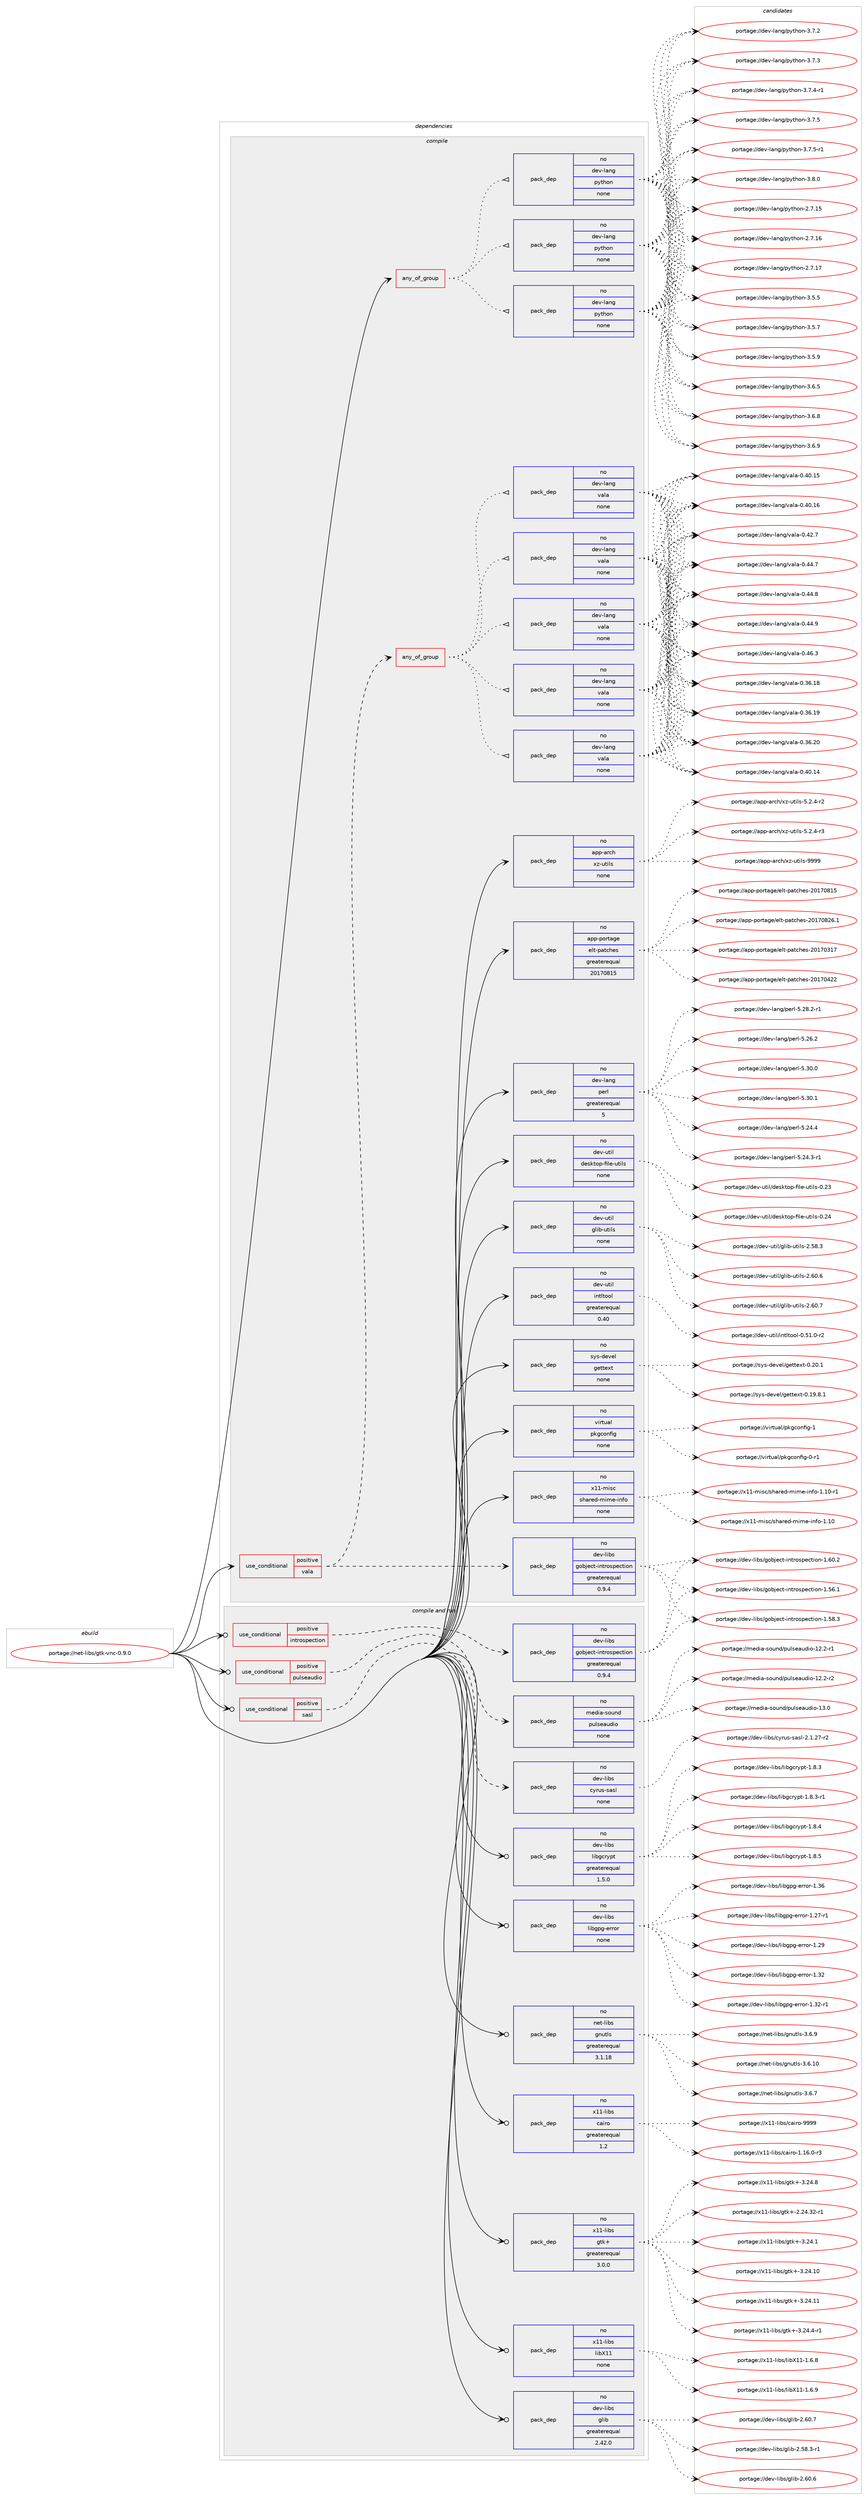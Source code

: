 digraph prolog {

# *************
# Graph options
# *************

newrank=true;
concentrate=true;
compound=true;
graph [rankdir=LR,fontname=Helvetica,fontsize=10,ranksep=1.5];#, ranksep=2.5, nodesep=0.2];
edge  [arrowhead=vee];
node  [fontname=Helvetica,fontsize=10];

# **********
# The ebuild
# **********

subgraph cluster_leftcol {
color=gray;
rank=same;
label=<<i>ebuild</i>>;
id [label="portage://net-libs/gtk-vnc-0.9.0", color=red, width=4, href="../net-libs/gtk-vnc-0.9.0.svg"];
}

# ****************
# The dependencies
# ****************

subgraph cluster_midcol {
color=gray;
label=<<i>dependencies</i>>;
subgraph cluster_compile {
fillcolor="#eeeeee";
style=filled;
label=<<i>compile</i>>;
subgraph any5774 {
dependency358740 [label=<<TABLE BORDER="0" CELLBORDER="1" CELLSPACING="0" CELLPADDING="4"><TR><TD CELLPADDING="10">any_of_group</TD></TR></TABLE>>, shape=none, color=red];subgraph pack263054 {
dependency358741 [label=<<TABLE BORDER="0" CELLBORDER="1" CELLSPACING="0" CELLPADDING="4" WIDTH="220"><TR><TD ROWSPAN="6" CELLPADDING="30">pack_dep</TD></TR><TR><TD WIDTH="110">no</TD></TR><TR><TD>dev-lang</TD></TR><TR><TD>python</TD></TR><TR><TD>none</TD></TR><TR><TD></TD></TR></TABLE>>, shape=none, color=blue];
}
dependency358740:e -> dependency358741:w [weight=20,style="dotted",arrowhead="oinv"];
subgraph pack263055 {
dependency358742 [label=<<TABLE BORDER="0" CELLBORDER="1" CELLSPACING="0" CELLPADDING="4" WIDTH="220"><TR><TD ROWSPAN="6" CELLPADDING="30">pack_dep</TD></TR><TR><TD WIDTH="110">no</TD></TR><TR><TD>dev-lang</TD></TR><TR><TD>python</TD></TR><TR><TD>none</TD></TR><TR><TD></TD></TR></TABLE>>, shape=none, color=blue];
}
dependency358740:e -> dependency358742:w [weight=20,style="dotted",arrowhead="oinv"];
subgraph pack263056 {
dependency358743 [label=<<TABLE BORDER="0" CELLBORDER="1" CELLSPACING="0" CELLPADDING="4" WIDTH="220"><TR><TD ROWSPAN="6" CELLPADDING="30">pack_dep</TD></TR><TR><TD WIDTH="110">no</TD></TR><TR><TD>dev-lang</TD></TR><TR><TD>python</TD></TR><TR><TD>none</TD></TR><TR><TD></TD></TR></TABLE>>, shape=none, color=blue];
}
dependency358740:e -> dependency358743:w [weight=20,style="dotted",arrowhead="oinv"];
}
id:e -> dependency358740:w [weight=20,style="solid",arrowhead="vee"];
subgraph cond89758 {
dependency358744 [label=<<TABLE BORDER="0" CELLBORDER="1" CELLSPACING="0" CELLPADDING="4"><TR><TD ROWSPAN="3" CELLPADDING="10">use_conditional</TD></TR><TR><TD>positive</TD></TR><TR><TD>vala</TD></TR></TABLE>>, shape=none, color=red];
subgraph any5775 {
dependency358745 [label=<<TABLE BORDER="0" CELLBORDER="1" CELLSPACING="0" CELLPADDING="4"><TR><TD CELLPADDING="10">any_of_group</TD></TR></TABLE>>, shape=none, color=red];subgraph pack263057 {
dependency358746 [label=<<TABLE BORDER="0" CELLBORDER="1" CELLSPACING="0" CELLPADDING="4" WIDTH="220"><TR><TD ROWSPAN="6" CELLPADDING="30">pack_dep</TD></TR><TR><TD WIDTH="110">no</TD></TR><TR><TD>dev-lang</TD></TR><TR><TD>vala</TD></TR><TR><TD>none</TD></TR><TR><TD></TD></TR></TABLE>>, shape=none, color=blue];
}
dependency358745:e -> dependency358746:w [weight=20,style="dotted",arrowhead="oinv"];
subgraph pack263058 {
dependency358747 [label=<<TABLE BORDER="0" CELLBORDER="1" CELLSPACING="0" CELLPADDING="4" WIDTH="220"><TR><TD ROWSPAN="6" CELLPADDING="30">pack_dep</TD></TR><TR><TD WIDTH="110">no</TD></TR><TR><TD>dev-lang</TD></TR><TR><TD>vala</TD></TR><TR><TD>none</TD></TR><TR><TD></TD></TR></TABLE>>, shape=none, color=blue];
}
dependency358745:e -> dependency358747:w [weight=20,style="dotted",arrowhead="oinv"];
subgraph pack263059 {
dependency358748 [label=<<TABLE BORDER="0" CELLBORDER="1" CELLSPACING="0" CELLPADDING="4" WIDTH="220"><TR><TD ROWSPAN="6" CELLPADDING="30">pack_dep</TD></TR><TR><TD WIDTH="110">no</TD></TR><TR><TD>dev-lang</TD></TR><TR><TD>vala</TD></TR><TR><TD>none</TD></TR><TR><TD></TD></TR></TABLE>>, shape=none, color=blue];
}
dependency358745:e -> dependency358748:w [weight=20,style="dotted",arrowhead="oinv"];
subgraph pack263060 {
dependency358749 [label=<<TABLE BORDER="0" CELLBORDER="1" CELLSPACING="0" CELLPADDING="4" WIDTH="220"><TR><TD ROWSPAN="6" CELLPADDING="30">pack_dep</TD></TR><TR><TD WIDTH="110">no</TD></TR><TR><TD>dev-lang</TD></TR><TR><TD>vala</TD></TR><TR><TD>none</TD></TR><TR><TD></TD></TR></TABLE>>, shape=none, color=blue];
}
dependency358745:e -> dependency358749:w [weight=20,style="dotted",arrowhead="oinv"];
subgraph pack263061 {
dependency358750 [label=<<TABLE BORDER="0" CELLBORDER="1" CELLSPACING="0" CELLPADDING="4" WIDTH="220"><TR><TD ROWSPAN="6" CELLPADDING="30">pack_dep</TD></TR><TR><TD WIDTH="110">no</TD></TR><TR><TD>dev-lang</TD></TR><TR><TD>vala</TD></TR><TR><TD>none</TD></TR><TR><TD></TD></TR></TABLE>>, shape=none, color=blue];
}
dependency358745:e -> dependency358750:w [weight=20,style="dotted",arrowhead="oinv"];
}
dependency358744:e -> dependency358745:w [weight=20,style="dashed",arrowhead="vee"];
subgraph pack263062 {
dependency358751 [label=<<TABLE BORDER="0" CELLBORDER="1" CELLSPACING="0" CELLPADDING="4" WIDTH="220"><TR><TD ROWSPAN="6" CELLPADDING="30">pack_dep</TD></TR><TR><TD WIDTH="110">no</TD></TR><TR><TD>dev-libs</TD></TR><TR><TD>gobject-introspection</TD></TR><TR><TD>greaterequal</TD></TR><TR><TD>0.9.4</TD></TR></TABLE>>, shape=none, color=blue];
}
dependency358744:e -> dependency358751:w [weight=20,style="dashed",arrowhead="vee"];
}
id:e -> dependency358744:w [weight=20,style="solid",arrowhead="vee"];
subgraph pack263063 {
dependency358752 [label=<<TABLE BORDER="0" CELLBORDER="1" CELLSPACING="0" CELLPADDING="4" WIDTH="220"><TR><TD ROWSPAN="6" CELLPADDING="30">pack_dep</TD></TR><TR><TD WIDTH="110">no</TD></TR><TR><TD>app-arch</TD></TR><TR><TD>xz-utils</TD></TR><TR><TD>none</TD></TR><TR><TD></TD></TR></TABLE>>, shape=none, color=blue];
}
id:e -> dependency358752:w [weight=20,style="solid",arrowhead="vee"];
subgraph pack263064 {
dependency358753 [label=<<TABLE BORDER="0" CELLBORDER="1" CELLSPACING="0" CELLPADDING="4" WIDTH="220"><TR><TD ROWSPAN="6" CELLPADDING="30">pack_dep</TD></TR><TR><TD WIDTH="110">no</TD></TR><TR><TD>app-portage</TD></TR><TR><TD>elt-patches</TD></TR><TR><TD>greaterequal</TD></TR><TR><TD>20170815</TD></TR></TABLE>>, shape=none, color=blue];
}
id:e -> dependency358753:w [weight=20,style="solid",arrowhead="vee"];
subgraph pack263065 {
dependency358754 [label=<<TABLE BORDER="0" CELLBORDER="1" CELLSPACING="0" CELLPADDING="4" WIDTH="220"><TR><TD ROWSPAN="6" CELLPADDING="30">pack_dep</TD></TR><TR><TD WIDTH="110">no</TD></TR><TR><TD>dev-lang</TD></TR><TR><TD>perl</TD></TR><TR><TD>greaterequal</TD></TR><TR><TD>5</TD></TR></TABLE>>, shape=none, color=blue];
}
id:e -> dependency358754:w [weight=20,style="solid",arrowhead="vee"];
subgraph pack263066 {
dependency358755 [label=<<TABLE BORDER="0" CELLBORDER="1" CELLSPACING="0" CELLPADDING="4" WIDTH="220"><TR><TD ROWSPAN="6" CELLPADDING="30">pack_dep</TD></TR><TR><TD WIDTH="110">no</TD></TR><TR><TD>dev-util</TD></TR><TR><TD>desktop-file-utils</TD></TR><TR><TD>none</TD></TR><TR><TD></TD></TR></TABLE>>, shape=none, color=blue];
}
id:e -> dependency358755:w [weight=20,style="solid",arrowhead="vee"];
subgraph pack263067 {
dependency358756 [label=<<TABLE BORDER="0" CELLBORDER="1" CELLSPACING="0" CELLPADDING="4" WIDTH="220"><TR><TD ROWSPAN="6" CELLPADDING="30">pack_dep</TD></TR><TR><TD WIDTH="110">no</TD></TR><TR><TD>dev-util</TD></TR><TR><TD>glib-utils</TD></TR><TR><TD>none</TD></TR><TR><TD></TD></TR></TABLE>>, shape=none, color=blue];
}
id:e -> dependency358756:w [weight=20,style="solid",arrowhead="vee"];
subgraph pack263068 {
dependency358757 [label=<<TABLE BORDER="0" CELLBORDER="1" CELLSPACING="0" CELLPADDING="4" WIDTH="220"><TR><TD ROWSPAN="6" CELLPADDING="30">pack_dep</TD></TR><TR><TD WIDTH="110">no</TD></TR><TR><TD>dev-util</TD></TR><TR><TD>intltool</TD></TR><TR><TD>greaterequal</TD></TR><TR><TD>0.40</TD></TR></TABLE>>, shape=none, color=blue];
}
id:e -> dependency358757:w [weight=20,style="solid",arrowhead="vee"];
subgraph pack263069 {
dependency358758 [label=<<TABLE BORDER="0" CELLBORDER="1" CELLSPACING="0" CELLPADDING="4" WIDTH="220"><TR><TD ROWSPAN="6" CELLPADDING="30">pack_dep</TD></TR><TR><TD WIDTH="110">no</TD></TR><TR><TD>sys-devel</TD></TR><TR><TD>gettext</TD></TR><TR><TD>none</TD></TR><TR><TD></TD></TR></TABLE>>, shape=none, color=blue];
}
id:e -> dependency358758:w [weight=20,style="solid",arrowhead="vee"];
subgraph pack263070 {
dependency358759 [label=<<TABLE BORDER="0" CELLBORDER="1" CELLSPACING="0" CELLPADDING="4" WIDTH="220"><TR><TD ROWSPAN="6" CELLPADDING="30">pack_dep</TD></TR><TR><TD WIDTH="110">no</TD></TR><TR><TD>virtual</TD></TR><TR><TD>pkgconfig</TD></TR><TR><TD>none</TD></TR><TR><TD></TD></TR></TABLE>>, shape=none, color=blue];
}
id:e -> dependency358759:w [weight=20,style="solid",arrowhead="vee"];
subgraph pack263071 {
dependency358760 [label=<<TABLE BORDER="0" CELLBORDER="1" CELLSPACING="0" CELLPADDING="4" WIDTH="220"><TR><TD ROWSPAN="6" CELLPADDING="30">pack_dep</TD></TR><TR><TD WIDTH="110">no</TD></TR><TR><TD>x11-misc</TD></TR><TR><TD>shared-mime-info</TD></TR><TR><TD>none</TD></TR><TR><TD></TD></TR></TABLE>>, shape=none, color=blue];
}
id:e -> dependency358760:w [weight=20,style="solid",arrowhead="vee"];
}
subgraph cluster_compileandrun {
fillcolor="#eeeeee";
style=filled;
label=<<i>compile and run</i>>;
subgraph cond89759 {
dependency358761 [label=<<TABLE BORDER="0" CELLBORDER="1" CELLSPACING="0" CELLPADDING="4"><TR><TD ROWSPAN="3" CELLPADDING="10">use_conditional</TD></TR><TR><TD>positive</TD></TR><TR><TD>introspection</TD></TR></TABLE>>, shape=none, color=red];
subgraph pack263072 {
dependency358762 [label=<<TABLE BORDER="0" CELLBORDER="1" CELLSPACING="0" CELLPADDING="4" WIDTH="220"><TR><TD ROWSPAN="6" CELLPADDING="30">pack_dep</TD></TR><TR><TD WIDTH="110">no</TD></TR><TR><TD>dev-libs</TD></TR><TR><TD>gobject-introspection</TD></TR><TR><TD>greaterequal</TD></TR><TR><TD>0.9.4</TD></TR></TABLE>>, shape=none, color=blue];
}
dependency358761:e -> dependency358762:w [weight=20,style="dashed",arrowhead="vee"];
}
id:e -> dependency358761:w [weight=20,style="solid",arrowhead="odotvee"];
subgraph cond89760 {
dependency358763 [label=<<TABLE BORDER="0" CELLBORDER="1" CELLSPACING="0" CELLPADDING="4"><TR><TD ROWSPAN="3" CELLPADDING="10">use_conditional</TD></TR><TR><TD>positive</TD></TR><TR><TD>pulseaudio</TD></TR></TABLE>>, shape=none, color=red];
subgraph pack263073 {
dependency358764 [label=<<TABLE BORDER="0" CELLBORDER="1" CELLSPACING="0" CELLPADDING="4" WIDTH="220"><TR><TD ROWSPAN="6" CELLPADDING="30">pack_dep</TD></TR><TR><TD WIDTH="110">no</TD></TR><TR><TD>media-sound</TD></TR><TR><TD>pulseaudio</TD></TR><TR><TD>none</TD></TR><TR><TD></TD></TR></TABLE>>, shape=none, color=blue];
}
dependency358763:e -> dependency358764:w [weight=20,style="dashed",arrowhead="vee"];
}
id:e -> dependency358763:w [weight=20,style="solid",arrowhead="odotvee"];
subgraph cond89761 {
dependency358765 [label=<<TABLE BORDER="0" CELLBORDER="1" CELLSPACING="0" CELLPADDING="4"><TR><TD ROWSPAN="3" CELLPADDING="10">use_conditional</TD></TR><TR><TD>positive</TD></TR><TR><TD>sasl</TD></TR></TABLE>>, shape=none, color=red];
subgraph pack263074 {
dependency358766 [label=<<TABLE BORDER="0" CELLBORDER="1" CELLSPACING="0" CELLPADDING="4" WIDTH="220"><TR><TD ROWSPAN="6" CELLPADDING="30">pack_dep</TD></TR><TR><TD WIDTH="110">no</TD></TR><TR><TD>dev-libs</TD></TR><TR><TD>cyrus-sasl</TD></TR><TR><TD>none</TD></TR><TR><TD></TD></TR></TABLE>>, shape=none, color=blue];
}
dependency358765:e -> dependency358766:w [weight=20,style="dashed",arrowhead="vee"];
}
id:e -> dependency358765:w [weight=20,style="solid",arrowhead="odotvee"];
subgraph pack263075 {
dependency358767 [label=<<TABLE BORDER="0" CELLBORDER="1" CELLSPACING="0" CELLPADDING="4" WIDTH="220"><TR><TD ROWSPAN="6" CELLPADDING="30">pack_dep</TD></TR><TR><TD WIDTH="110">no</TD></TR><TR><TD>dev-libs</TD></TR><TR><TD>glib</TD></TR><TR><TD>greaterequal</TD></TR><TR><TD>2.42.0</TD></TR></TABLE>>, shape=none, color=blue];
}
id:e -> dependency358767:w [weight=20,style="solid",arrowhead="odotvee"];
subgraph pack263076 {
dependency358768 [label=<<TABLE BORDER="0" CELLBORDER="1" CELLSPACING="0" CELLPADDING="4" WIDTH="220"><TR><TD ROWSPAN="6" CELLPADDING="30">pack_dep</TD></TR><TR><TD WIDTH="110">no</TD></TR><TR><TD>dev-libs</TD></TR><TR><TD>libgcrypt</TD></TR><TR><TD>greaterequal</TD></TR><TR><TD>1.5.0</TD></TR></TABLE>>, shape=none, color=blue];
}
id:e -> dependency358768:w [weight=20,style="solid",arrowhead="odotvee"];
subgraph pack263077 {
dependency358769 [label=<<TABLE BORDER="0" CELLBORDER="1" CELLSPACING="0" CELLPADDING="4" WIDTH="220"><TR><TD ROWSPAN="6" CELLPADDING="30">pack_dep</TD></TR><TR><TD WIDTH="110">no</TD></TR><TR><TD>dev-libs</TD></TR><TR><TD>libgpg-error</TD></TR><TR><TD>none</TD></TR><TR><TD></TD></TR></TABLE>>, shape=none, color=blue];
}
id:e -> dependency358769:w [weight=20,style="solid",arrowhead="odotvee"];
subgraph pack263078 {
dependency358770 [label=<<TABLE BORDER="0" CELLBORDER="1" CELLSPACING="0" CELLPADDING="4" WIDTH="220"><TR><TD ROWSPAN="6" CELLPADDING="30">pack_dep</TD></TR><TR><TD WIDTH="110">no</TD></TR><TR><TD>net-libs</TD></TR><TR><TD>gnutls</TD></TR><TR><TD>greaterequal</TD></TR><TR><TD>3.1.18</TD></TR></TABLE>>, shape=none, color=blue];
}
id:e -> dependency358770:w [weight=20,style="solid",arrowhead="odotvee"];
subgraph pack263079 {
dependency358771 [label=<<TABLE BORDER="0" CELLBORDER="1" CELLSPACING="0" CELLPADDING="4" WIDTH="220"><TR><TD ROWSPAN="6" CELLPADDING="30">pack_dep</TD></TR><TR><TD WIDTH="110">no</TD></TR><TR><TD>x11-libs</TD></TR><TR><TD>cairo</TD></TR><TR><TD>greaterequal</TD></TR><TR><TD>1.2</TD></TR></TABLE>>, shape=none, color=blue];
}
id:e -> dependency358771:w [weight=20,style="solid",arrowhead="odotvee"];
subgraph pack263080 {
dependency358772 [label=<<TABLE BORDER="0" CELLBORDER="1" CELLSPACING="0" CELLPADDING="4" WIDTH="220"><TR><TD ROWSPAN="6" CELLPADDING="30">pack_dep</TD></TR><TR><TD WIDTH="110">no</TD></TR><TR><TD>x11-libs</TD></TR><TR><TD>gtk+</TD></TR><TR><TD>greaterequal</TD></TR><TR><TD>3.0.0</TD></TR></TABLE>>, shape=none, color=blue];
}
id:e -> dependency358772:w [weight=20,style="solid",arrowhead="odotvee"];
subgraph pack263081 {
dependency358773 [label=<<TABLE BORDER="0" CELLBORDER="1" CELLSPACING="0" CELLPADDING="4" WIDTH="220"><TR><TD ROWSPAN="6" CELLPADDING="30">pack_dep</TD></TR><TR><TD WIDTH="110">no</TD></TR><TR><TD>x11-libs</TD></TR><TR><TD>libX11</TD></TR><TR><TD>none</TD></TR><TR><TD></TD></TR></TABLE>>, shape=none, color=blue];
}
id:e -> dependency358773:w [weight=20,style="solid",arrowhead="odotvee"];
}
subgraph cluster_run {
fillcolor="#eeeeee";
style=filled;
label=<<i>run</i>>;
}
}

# **************
# The candidates
# **************

subgraph cluster_choices {
rank=same;
color=gray;
label=<<i>candidates</i>>;

subgraph choice263054 {
color=black;
nodesep=1;
choiceportage10010111845108971101034711212111610411111045504655464953 [label="portage://dev-lang/python-2.7.15", color=red, width=4,href="../dev-lang/python-2.7.15.svg"];
choiceportage10010111845108971101034711212111610411111045504655464954 [label="portage://dev-lang/python-2.7.16", color=red, width=4,href="../dev-lang/python-2.7.16.svg"];
choiceportage10010111845108971101034711212111610411111045504655464955 [label="portage://dev-lang/python-2.7.17", color=red, width=4,href="../dev-lang/python-2.7.17.svg"];
choiceportage100101118451089711010347112121116104111110455146534653 [label="portage://dev-lang/python-3.5.5", color=red, width=4,href="../dev-lang/python-3.5.5.svg"];
choiceportage100101118451089711010347112121116104111110455146534655 [label="portage://dev-lang/python-3.5.7", color=red, width=4,href="../dev-lang/python-3.5.7.svg"];
choiceportage100101118451089711010347112121116104111110455146534657 [label="portage://dev-lang/python-3.5.9", color=red, width=4,href="../dev-lang/python-3.5.9.svg"];
choiceportage100101118451089711010347112121116104111110455146544653 [label="portage://dev-lang/python-3.6.5", color=red, width=4,href="../dev-lang/python-3.6.5.svg"];
choiceportage100101118451089711010347112121116104111110455146544656 [label="portage://dev-lang/python-3.6.8", color=red, width=4,href="../dev-lang/python-3.6.8.svg"];
choiceportage100101118451089711010347112121116104111110455146544657 [label="portage://dev-lang/python-3.6.9", color=red, width=4,href="../dev-lang/python-3.6.9.svg"];
choiceportage100101118451089711010347112121116104111110455146554650 [label="portage://dev-lang/python-3.7.2", color=red, width=4,href="../dev-lang/python-3.7.2.svg"];
choiceportage100101118451089711010347112121116104111110455146554651 [label="portage://dev-lang/python-3.7.3", color=red, width=4,href="../dev-lang/python-3.7.3.svg"];
choiceportage1001011184510897110103471121211161041111104551465546524511449 [label="portage://dev-lang/python-3.7.4-r1", color=red, width=4,href="../dev-lang/python-3.7.4-r1.svg"];
choiceportage100101118451089711010347112121116104111110455146554653 [label="portage://dev-lang/python-3.7.5", color=red, width=4,href="../dev-lang/python-3.7.5.svg"];
choiceportage1001011184510897110103471121211161041111104551465546534511449 [label="portage://dev-lang/python-3.7.5-r1", color=red, width=4,href="../dev-lang/python-3.7.5-r1.svg"];
choiceportage100101118451089711010347112121116104111110455146564648 [label="portage://dev-lang/python-3.8.0", color=red, width=4,href="../dev-lang/python-3.8.0.svg"];
dependency358741:e -> choiceportage10010111845108971101034711212111610411111045504655464953:w [style=dotted,weight="100"];
dependency358741:e -> choiceportage10010111845108971101034711212111610411111045504655464954:w [style=dotted,weight="100"];
dependency358741:e -> choiceportage10010111845108971101034711212111610411111045504655464955:w [style=dotted,weight="100"];
dependency358741:e -> choiceportage100101118451089711010347112121116104111110455146534653:w [style=dotted,weight="100"];
dependency358741:e -> choiceportage100101118451089711010347112121116104111110455146534655:w [style=dotted,weight="100"];
dependency358741:e -> choiceportage100101118451089711010347112121116104111110455146534657:w [style=dotted,weight="100"];
dependency358741:e -> choiceportage100101118451089711010347112121116104111110455146544653:w [style=dotted,weight="100"];
dependency358741:e -> choiceportage100101118451089711010347112121116104111110455146544656:w [style=dotted,weight="100"];
dependency358741:e -> choiceportage100101118451089711010347112121116104111110455146544657:w [style=dotted,weight="100"];
dependency358741:e -> choiceportage100101118451089711010347112121116104111110455146554650:w [style=dotted,weight="100"];
dependency358741:e -> choiceportage100101118451089711010347112121116104111110455146554651:w [style=dotted,weight="100"];
dependency358741:e -> choiceportage1001011184510897110103471121211161041111104551465546524511449:w [style=dotted,weight="100"];
dependency358741:e -> choiceportage100101118451089711010347112121116104111110455146554653:w [style=dotted,weight="100"];
dependency358741:e -> choiceportage1001011184510897110103471121211161041111104551465546534511449:w [style=dotted,weight="100"];
dependency358741:e -> choiceportage100101118451089711010347112121116104111110455146564648:w [style=dotted,weight="100"];
}
subgraph choice263055 {
color=black;
nodesep=1;
choiceportage10010111845108971101034711212111610411111045504655464953 [label="portage://dev-lang/python-2.7.15", color=red, width=4,href="../dev-lang/python-2.7.15.svg"];
choiceportage10010111845108971101034711212111610411111045504655464954 [label="portage://dev-lang/python-2.7.16", color=red, width=4,href="../dev-lang/python-2.7.16.svg"];
choiceportage10010111845108971101034711212111610411111045504655464955 [label="portage://dev-lang/python-2.7.17", color=red, width=4,href="../dev-lang/python-2.7.17.svg"];
choiceportage100101118451089711010347112121116104111110455146534653 [label="portage://dev-lang/python-3.5.5", color=red, width=4,href="../dev-lang/python-3.5.5.svg"];
choiceportage100101118451089711010347112121116104111110455146534655 [label="portage://dev-lang/python-3.5.7", color=red, width=4,href="../dev-lang/python-3.5.7.svg"];
choiceportage100101118451089711010347112121116104111110455146534657 [label="portage://dev-lang/python-3.5.9", color=red, width=4,href="../dev-lang/python-3.5.9.svg"];
choiceportage100101118451089711010347112121116104111110455146544653 [label="portage://dev-lang/python-3.6.5", color=red, width=4,href="../dev-lang/python-3.6.5.svg"];
choiceportage100101118451089711010347112121116104111110455146544656 [label="portage://dev-lang/python-3.6.8", color=red, width=4,href="../dev-lang/python-3.6.8.svg"];
choiceportage100101118451089711010347112121116104111110455146544657 [label="portage://dev-lang/python-3.6.9", color=red, width=4,href="../dev-lang/python-3.6.9.svg"];
choiceportage100101118451089711010347112121116104111110455146554650 [label="portage://dev-lang/python-3.7.2", color=red, width=4,href="../dev-lang/python-3.7.2.svg"];
choiceportage100101118451089711010347112121116104111110455146554651 [label="portage://dev-lang/python-3.7.3", color=red, width=4,href="../dev-lang/python-3.7.3.svg"];
choiceportage1001011184510897110103471121211161041111104551465546524511449 [label="portage://dev-lang/python-3.7.4-r1", color=red, width=4,href="../dev-lang/python-3.7.4-r1.svg"];
choiceportage100101118451089711010347112121116104111110455146554653 [label="portage://dev-lang/python-3.7.5", color=red, width=4,href="../dev-lang/python-3.7.5.svg"];
choiceportage1001011184510897110103471121211161041111104551465546534511449 [label="portage://dev-lang/python-3.7.5-r1", color=red, width=4,href="../dev-lang/python-3.7.5-r1.svg"];
choiceportage100101118451089711010347112121116104111110455146564648 [label="portage://dev-lang/python-3.8.0", color=red, width=4,href="../dev-lang/python-3.8.0.svg"];
dependency358742:e -> choiceportage10010111845108971101034711212111610411111045504655464953:w [style=dotted,weight="100"];
dependency358742:e -> choiceportage10010111845108971101034711212111610411111045504655464954:w [style=dotted,weight="100"];
dependency358742:e -> choiceportage10010111845108971101034711212111610411111045504655464955:w [style=dotted,weight="100"];
dependency358742:e -> choiceportage100101118451089711010347112121116104111110455146534653:w [style=dotted,weight="100"];
dependency358742:e -> choiceportage100101118451089711010347112121116104111110455146534655:w [style=dotted,weight="100"];
dependency358742:e -> choiceportage100101118451089711010347112121116104111110455146534657:w [style=dotted,weight="100"];
dependency358742:e -> choiceportage100101118451089711010347112121116104111110455146544653:w [style=dotted,weight="100"];
dependency358742:e -> choiceportage100101118451089711010347112121116104111110455146544656:w [style=dotted,weight="100"];
dependency358742:e -> choiceportage100101118451089711010347112121116104111110455146544657:w [style=dotted,weight="100"];
dependency358742:e -> choiceportage100101118451089711010347112121116104111110455146554650:w [style=dotted,weight="100"];
dependency358742:e -> choiceportage100101118451089711010347112121116104111110455146554651:w [style=dotted,weight="100"];
dependency358742:e -> choiceportage1001011184510897110103471121211161041111104551465546524511449:w [style=dotted,weight="100"];
dependency358742:e -> choiceportage100101118451089711010347112121116104111110455146554653:w [style=dotted,weight="100"];
dependency358742:e -> choiceportage1001011184510897110103471121211161041111104551465546534511449:w [style=dotted,weight="100"];
dependency358742:e -> choiceportage100101118451089711010347112121116104111110455146564648:w [style=dotted,weight="100"];
}
subgraph choice263056 {
color=black;
nodesep=1;
choiceportage10010111845108971101034711212111610411111045504655464953 [label="portage://dev-lang/python-2.7.15", color=red, width=4,href="../dev-lang/python-2.7.15.svg"];
choiceportage10010111845108971101034711212111610411111045504655464954 [label="portage://dev-lang/python-2.7.16", color=red, width=4,href="../dev-lang/python-2.7.16.svg"];
choiceportage10010111845108971101034711212111610411111045504655464955 [label="portage://dev-lang/python-2.7.17", color=red, width=4,href="../dev-lang/python-2.7.17.svg"];
choiceportage100101118451089711010347112121116104111110455146534653 [label="portage://dev-lang/python-3.5.5", color=red, width=4,href="../dev-lang/python-3.5.5.svg"];
choiceportage100101118451089711010347112121116104111110455146534655 [label="portage://dev-lang/python-3.5.7", color=red, width=4,href="../dev-lang/python-3.5.7.svg"];
choiceportage100101118451089711010347112121116104111110455146534657 [label="portage://dev-lang/python-3.5.9", color=red, width=4,href="../dev-lang/python-3.5.9.svg"];
choiceportage100101118451089711010347112121116104111110455146544653 [label="portage://dev-lang/python-3.6.5", color=red, width=4,href="../dev-lang/python-3.6.5.svg"];
choiceportage100101118451089711010347112121116104111110455146544656 [label="portage://dev-lang/python-3.6.8", color=red, width=4,href="../dev-lang/python-3.6.8.svg"];
choiceportage100101118451089711010347112121116104111110455146544657 [label="portage://dev-lang/python-3.6.9", color=red, width=4,href="../dev-lang/python-3.6.9.svg"];
choiceportage100101118451089711010347112121116104111110455146554650 [label="portage://dev-lang/python-3.7.2", color=red, width=4,href="../dev-lang/python-3.7.2.svg"];
choiceportage100101118451089711010347112121116104111110455146554651 [label="portage://dev-lang/python-3.7.3", color=red, width=4,href="../dev-lang/python-3.7.3.svg"];
choiceportage1001011184510897110103471121211161041111104551465546524511449 [label="portage://dev-lang/python-3.7.4-r1", color=red, width=4,href="../dev-lang/python-3.7.4-r1.svg"];
choiceportage100101118451089711010347112121116104111110455146554653 [label="portage://dev-lang/python-3.7.5", color=red, width=4,href="../dev-lang/python-3.7.5.svg"];
choiceportage1001011184510897110103471121211161041111104551465546534511449 [label="portage://dev-lang/python-3.7.5-r1", color=red, width=4,href="../dev-lang/python-3.7.5-r1.svg"];
choiceportage100101118451089711010347112121116104111110455146564648 [label="portage://dev-lang/python-3.8.0", color=red, width=4,href="../dev-lang/python-3.8.0.svg"];
dependency358743:e -> choiceportage10010111845108971101034711212111610411111045504655464953:w [style=dotted,weight="100"];
dependency358743:e -> choiceportage10010111845108971101034711212111610411111045504655464954:w [style=dotted,weight="100"];
dependency358743:e -> choiceportage10010111845108971101034711212111610411111045504655464955:w [style=dotted,weight="100"];
dependency358743:e -> choiceportage100101118451089711010347112121116104111110455146534653:w [style=dotted,weight="100"];
dependency358743:e -> choiceportage100101118451089711010347112121116104111110455146534655:w [style=dotted,weight="100"];
dependency358743:e -> choiceportage100101118451089711010347112121116104111110455146534657:w [style=dotted,weight="100"];
dependency358743:e -> choiceportage100101118451089711010347112121116104111110455146544653:w [style=dotted,weight="100"];
dependency358743:e -> choiceportage100101118451089711010347112121116104111110455146544656:w [style=dotted,weight="100"];
dependency358743:e -> choiceportage100101118451089711010347112121116104111110455146544657:w [style=dotted,weight="100"];
dependency358743:e -> choiceportage100101118451089711010347112121116104111110455146554650:w [style=dotted,weight="100"];
dependency358743:e -> choiceportage100101118451089711010347112121116104111110455146554651:w [style=dotted,weight="100"];
dependency358743:e -> choiceportage1001011184510897110103471121211161041111104551465546524511449:w [style=dotted,weight="100"];
dependency358743:e -> choiceportage100101118451089711010347112121116104111110455146554653:w [style=dotted,weight="100"];
dependency358743:e -> choiceportage1001011184510897110103471121211161041111104551465546534511449:w [style=dotted,weight="100"];
dependency358743:e -> choiceportage100101118451089711010347112121116104111110455146564648:w [style=dotted,weight="100"];
}
subgraph choice263057 {
color=black;
nodesep=1;
choiceportage10010111845108971101034711897108974548465154464956 [label="portage://dev-lang/vala-0.36.18", color=red, width=4,href="../dev-lang/vala-0.36.18.svg"];
choiceportage10010111845108971101034711897108974548465154464957 [label="portage://dev-lang/vala-0.36.19", color=red, width=4,href="../dev-lang/vala-0.36.19.svg"];
choiceportage10010111845108971101034711897108974548465154465048 [label="portage://dev-lang/vala-0.36.20", color=red, width=4,href="../dev-lang/vala-0.36.20.svg"];
choiceportage10010111845108971101034711897108974548465248464952 [label="portage://dev-lang/vala-0.40.14", color=red, width=4,href="../dev-lang/vala-0.40.14.svg"];
choiceportage10010111845108971101034711897108974548465248464953 [label="portage://dev-lang/vala-0.40.15", color=red, width=4,href="../dev-lang/vala-0.40.15.svg"];
choiceportage10010111845108971101034711897108974548465248464954 [label="portage://dev-lang/vala-0.40.16", color=red, width=4,href="../dev-lang/vala-0.40.16.svg"];
choiceportage100101118451089711010347118971089745484652504655 [label="portage://dev-lang/vala-0.42.7", color=red, width=4,href="../dev-lang/vala-0.42.7.svg"];
choiceportage100101118451089711010347118971089745484652524655 [label="portage://dev-lang/vala-0.44.7", color=red, width=4,href="../dev-lang/vala-0.44.7.svg"];
choiceportage100101118451089711010347118971089745484652524656 [label="portage://dev-lang/vala-0.44.8", color=red, width=4,href="../dev-lang/vala-0.44.8.svg"];
choiceportage100101118451089711010347118971089745484652524657 [label="portage://dev-lang/vala-0.44.9", color=red, width=4,href="../dev-lang/vala-0.44.9.svg"];
choiceportage100101118451089711010347118971089745484652544651 [label="portage://dev-lang/vala-0.46.3", color=red, width=4,href="../dev-lang/vala-0.46.3.svg"];
dependency358746:e -> choiceportage10010111845108971101034711897108974548465154464956:w [style=dotted,weight="100"];
dependency358746:e -> choiceportage10010111845108971101034711897108974548465154464957:w [style=dotted,weight="100"];
dependency358746:e -> choiceportage10010111845108971101034711897108974548465154465048:w [style=dotted,weight="100"];
dependency358746:e -> choiceportage10010111845108971101034711897108974548465248464952:w [style=dotted,weight="100"];
dependency358746:e -> choiceportage10010111845108971101034711897108974548465248464953:w [style=dotted,weight="100"];
dependency358746:e -> choiceportage10010111845108971101034711897108974548465248464954:w [style=dotted,weight="100"];
dependency358746:e -> choiceportage100101118451089711010347118971089745484652504655:w [style=dotted,weight="100"];
dependency358746:e -> choiceportage100101118451089711010347118971089745484652524655:w [style=dotted,weight="100"];
dependency358746:e -> choiceportage100101118451089711010347118971089745484652524656:w [style=dotted,weight="100"];
dependency358746:e -> choiceportage100101118451089711010347118971089745484652524657:w [style=dotted,weight="100"];
dependency358746:e -> choiceportage100101118451089711010347118971089745484652544651:w [style=dotted,weight="100"];
}
subgraph choice263058 {
color=black;
nodesep=1;
choiceportage10010111845108971101034711897108974548465154464956 [label="portage://dev-lang/vala-0.36.18", color=red, width=4,href="../dev-lang/vala-0.36.18.svg"];
choiceportage10010111845108971101034711897108974548465154464957 [label="portage://dev-lang/vala-0.36.19", color=red, width=4,href="../dev-lang/vala-0.36.19.svg"];
choiceportage10010111845108971101034711897108974548465154465048 [label="portage://dev-lang/vala-0.36.20", color=red, width=4,href="../dev-lang/vala-0.36.20.svg"];
choiceportage10010111845108971101034711897108974548465248464952 [label="portage://dev-lang/vala-0.40.14", color=red, width=4,href="../dev-lang/vala-0.40.14.svg"];
choiceportage10010111845108971101034711897108974548465248464953 [label="portage://dev-lang/vala-0.40.15", color=red, width=4,href="../dev-lang/vala-0.40.15.svg"];
choiceportage10010111845108971101034711897108974548465248464954 [label="portage://dev-lang/vala-0.40.16", color=red, width=4,href="../dev-lang/vala-0.40.16.svg"];
choiceportage100101118451089711010347118971089745484652504655 [label="portage://dev-lang/vala-0.42.7", color=red, width=4,href="../dev-lang/vala-0.42.7.svg"];
choiceportage100101118451089711010347118971089745484652524655 [label="portage://dev-lang/vala-0.44.7", color=red, width=4,href="../dev-lang/vala-0.44.7.svg"];
choiceportage100101118451089711010347118971089745484652524656 [label="portage://dev-lang/vala-0.44.8", color=red, width=4,href="../dev-lang/vala-0.44.8.svg"];
choiceportage100101118451089711010347118971089745484652524657 [label="portage://dev-lang/vala-0.44.9", color=red, width=4,href="../dev-lang/vala-0.44.9.svg"];
choiceportage100101118451089711010347118971089745484652544651 [label="portage://dev-lang/vala-0.46.3", color=red, width=4,href="../dev-lang/vala-0.46.3.svg"];
dependency358747:e -> choiceportage10010111845108971101034711897108974548465154464956:w [style=dotted,weight="100"];
dependency358747:e -> choiceportage10010111845108971101034711897108974548465154464957:w [style=dotted,weight="100"];
dependency358747:e -> choiceportage10010111845108971101034711897108974548465154465048:w [style=dotted,weight="100"];
dependency358747:e -> choiceportage10010111845108971101034711897108974548465248464952:w [style=dotted,weight="100"];
dependency358747:e -> choiceportage10010111845108971101034711897108974548465248464953:w [style=dotted,weight="100"];
dependency358747:e -> choiceportage10010111845108971101034711897108974548465248464954:w [style=dotted,weight="100"];
dependency358747:e -> choiceportage100101118451089711010347118971089745484652504655:w [style=dotted,weight="100"];
dependency358747:e -> choiceportage100101118451089711010347118971089745484652524655:w [style=dotted,weight="100"];
dependency358747:e -> choiceportage100101118451089711010347118971089745484652524656:w [style=dotted,weight="100"];
dependency358747:e -> choiceportage100101118451089711010347118971089745484652524657:w [style=dotted,weight="100"];
dependency358747:e -> choiceportage100101118451089711010347118971089745484652544651:w [style=dotted,weight="100"];
}
subgraph choice263059 {
color=black;
nodesep=1;
choiceportage10010111845108971101034711897108974548465154464956 [label="portage://dev-lang/vala-0.36.18", color=red, width=4,href="../dev-lang/vala-0.36.18.svg"];
choiceportage10010111845108971101034711897108974548465154464957 [label="portage://dev-lang/vala-0.36.19", color=red, width=4,href="../dev-lang/vala-0.36.19.svg"];
choiceportage10010111845108971101034711897108974548465154465048 [label="portage://dev-lang/vala-0.36.20", color=red, width=4,href="../dev-lang/vala-0.36.20.svg"];
choiceportage10010111845108971101034711897108974548465248464952 [label="portage://dev-lang/vala-0.40.14", color=red, width=4,href="../dev-lang/vala-0.40.14.svg"];
choiceportage10010111845108971101034711897108974548465248464953 [label="portage://dev-lang/vala-0.40.15", color=red, width=4,href="../dev-lang/vala-0.40.15.svg"];
choiceportage10010111845108971101034711897108974548465248464954 [label="portage://dev-lang/vala-0.40.16", color=red, width=4,href="../dev-lang/vala-0.40.16.svg"];
choiceportage100101118451089711010347118971089745484652504655 [label="portage://dev-lang/vala-0.42.7", color=red, width=4,href="../dev-lang/vala-0.42.7.svg"];
choiceportage100101118451089711010347118971089745484652524655 [label="portage://dev-lang/vala-0.44.7", color=red, width=4,href="../dev-lang/vala-0.44.7.svg"];
choiceportage100101118451089711010347118971089745484652524656 [label="portage://dev-lang/vala-0.44.8", color=red, width=4,href="../dev-lang/vala-0.44.8.svg"];
choiceportage100101118451089711010347118971089745484652524657 [label="portage://dev-lang/vala-0.44.9", color=red, width=4,href="../dev-lang/vala-0.44.9.svg"];
choiceportage100101118451089711010347118971089745484652544651 [label="portage://dev-lang/vala-0.46.3", color=red, width=4,href="../dev-lang/vala-0.46.3.svg"];
dependency358748:e -> choiceportage10010111845108971101034711897108974548465154464956:w [style=dotted,weight="100"];
dependency358748:e -> choiceportage10010111845108971101034711897108974548465154464957:w [style=dotted,weight="100"];
dependency358748:e -> choiceportage10010111845108971101034711897108974548465154465048:w [style=dotted,weight="100"];
dependency358748:e -> choiceportage10010111845108971101034711897108974548465248464952:w [style=dotted,weight="100"];
dependency358748:e -> choiceportage10010111845108971101034711897108974548465248464953:w [style=dotted,weight="100"];
dependency358748:e -> choiceportage10010111845108971101034711897108974548465248464954:w [style=dotted,weight="100"];
dependency358748:e -> choiceportage100101118451089711010347118971089745484652504655:w [style=dotted,weight="100"];
dependency358748:e -> choiceportage100101118451089711010347118971089745484652524655:w [style=dotted,weight="100"];
dependency358748:e -> choiceportage100101118451089711010347118971089745484652524656:w [style=dotted,weight="100"];
dependency358748:e -> choiceportage100101118451089711010347118971089745484652524657:w [style=dotted,weight="100"];
dependency358748:e -> choiceportage100101118451089711010347118971089745484652544651:w [style=dotted,weight="100"];
}
subgraph choice263060 {
color=black;
nodesep=1;
choiceportage10010111845108971101034711897108974548465154464956 [label="portage://dev-lang/vala-0.36.18", color=red, width=4,href="../dev-lang/vala-0.36.18.svg"];
choiceportage10010111845108971101034711897108974548465154464957 [label="portage://dev-lang/vala-0.36.19", color=red, width=4,href="../dev-lang/vala-0.36.19.svg"];
choiceportage10010111845108971101034711897108974548465154465048 [label="portage://dev-lang/vala-0.36.20", color=red, width=4,href="../dev-lang/vala-0.36.20.svg"];
choiceportage10010111845108971101034711897108974548465248464952 [label="portage://dev-lang/vala-0.40.14", color=red, width=4,href="../dev-lang/vala-0.40.14.svg"];
choiceportage10010111845108971101034711897108974548465248464953 [label="portage://dev-lang/vala-0.40.15", color=red, width=4,href="../dev-lang/vala-0.40.15.svg"];
choiceportage10010111845108971101034711897108974548465248464954 [label="portage://dev-lang/vala-0.40.16", color=red, width=4,href="../dev-lang/vala-0.40.16.svg"];
choiceportage100101118451089711010347118971089745484652504655 [label="portage://dev-lang/vala-0.42.7", color=red, width=4,href="../dev-lang/vala-0.42.7.svg"];
choiceportage100101118451089711010347118971089745484652524655 [label="portage://dev-lang/vala-0.44.7", color=red, width=4,href="../dev-lang/vala-0.44.7.svg"];
choiceportage100101118451089711010347118971089745484652524656 [label="portage://dev-lang/vala-0.44.8", color=red, width=4,href="../dev-lang/vala-0.44.8.svg"];
choiceportage100101118451089711010347118971089745484652524657 [label="portage://dev-lang/vala-0.44.9", color=red, width=4,href="../dev-lang/vala-0.44.9.svg"];
choiceportage100101118451089711010347118971089745484652544651 [label="portage://dev-lang/vala-0.46.3", color=red, width=4,href="../dev-lang/vala-0.46.3.svg"];
dependency358749:e -> choiceportage10010111845108971101034711897108974548465154464956:w [style=dotted,weight="100"];
dependency358749:e -> choiceportage10010111845108971101034711897108974548465154464957:w [style=dotted,weight="100"];
dependency358749:e -> choiceportage10010111845108971101034711897108974548465154465048:w [style=dotted,weight="100"];
dependency358749:e -> choiceportage10010111845108971101034711897108974548465248464952:w [style=dotted,weight="100"];
dependency358749:e -> choiceportage10010111845108971101034711897108974548465248464953:w [style=dotted,weight="100"];
dependency358749:e -> choiceportage10010111845108971101034711897108974548465248464954:w [style=dotted,weight="100"];
dependency358749:e -> choiceportage100101118451089711010347118971089745484652504655:w [style=dotted,weight="100"];
dependency358749:e -> choiceportage100101118451089711010347118971089745484652524655:w [style=dotted,weight="100"];
dependency358749:e -> choiceportage100101118451089711010347118971089745484652524656:w [style=dotted,weight="100"];
dependency358749:e -> choiceportage100101118451089711010347118971089745484652524657:w [style=dotted,weight="100"];
dependency358749:e -> choiceportage100101118451089711010347118971089745484652544651:w [style=dotted,weight="100"];
}
subgraph choice263061 {
color=black;
nodesep=1;
choiceportage10010111845108971101034711897108974548465154464956 [label="portage://dev-lang/vala-0.36.18", color=red, width=4,href="../dev-lang/vala-0.36.18.svg"];
choiceportage10010111845108971101034711897108974548465154464957 [label="portage://dev-lang/vala-0.36.19", color=red, width=4,href="../dev-lang/vala-0.36.19.svg"];
choiceportage10010111845108971101034711897108974548465154465048 [label="portage://dev-lang/vala-0.36.20", color=red, width=4,href="../dev-lang/vala-0.36.20.svg"];
choiceportage10010111845108971101034711897108974548465248464952 [label="portage://dev-lang/vala-0.40.14", color=red, width=4,href="../dev-lang/vala-0.40.14.svg"];
choiceportage10010111845108971101034711897108974548465248464953 [label="portage://dev-lang/vala-0.40.15", color=red, width=4,href="../dev-lang/vala-0.40.15.svg"];
choiceportage10010111845108971101034711897108974548465248464954 [label="portage://dev-lang/vala-0.40.16", color=red, width=4,href="../dev-lang/vala-0.40.16.svg"];
choiceportage100101118451089711010347118971089745484652504655 [label="portage://dev-lang/vala-0.42.7", color=red, width=4,href="../dev-lang/vala-0.42.7.svg"];
choiceportage100101118451089711010347118971089745484652524655 [label="portage://dev-lang/vala-0.44.7", color=red, width=4,href="../dev-lang/vala-0.44.7.svg"];
choiceportage100101118451089711010347118971089745484652524656 [label="portage://dev-lang/vala-0.44.8", color=red, width=4,href="../dev-lang/vala-0.44.8.svg"];
choiceportage100101118451089711010347118971089745484652524657 [label="portage://dev-lang/vala-0.44.9", color=red, width=4,href="../dev-lang/vala-0.44.9.svg"];
choiceportage100101118451089711010347118971089745484652544651 [label="portage://dev-lang/vala-0.46.3", color=red, width=4,href="../dev-lang/vala-0.46.3.svg"];
dependency358750:e -> choiceportage10010111845108971101034711897108974548465154464956:w [style=dotted,weight="100"];
dependency358750:e -> choiceportage10010111845108971101034711897108974548465154464957:w [style=dotted,weight="100"];
dependency358750:e -> choiceportage10010111845108971101034711897108974548465154465048:w [style=dotted,weight="100"];
dependency358750:e -> choiceportage10010111845108971101034711897108974548465248464952:w [style=dotted,weight="100"];
dependency358750:e -> choiceportage10010111845108971101034711897108974548465248464953:w [style=dotted,weight="100"];
dependency358750:e -> choiceportage10010111845108971101034711897108974548465248464954:w [style=dotted,weight="100"];
dependency358750:e -> choiceportage100101118451089711010347118971089745484652504655:w [style=dotted,weight="100"];
dependency358750:e -> choiceportage100101118451089711010347118971089745484652524655:w [style=dotted,weight="100"];
dependency358750:e -> choiceportage100101118451089711010347118971089745484652524656:w [style=dotted,weight="100"];
dependency358750:e -> choiceportage100101118451089711010347118971089745484652524657:w [style=dotted,weight="100"];
dependency358750:e -> choiceportage100101118451089711010347118971089745484652544651:w [style=dotted,weight="100"];
}
subgraph choice263062 {
color=black;
nodesep=1;
choiceportage1001011184510810598115471031119810610199116451051101161141111151121019911610511111045494653544649 [label="portage://dev-libs/gobject-introspection-1.56.1", color=red, width=4,href="../dev-libs/gobject-introspection-1.56.1.svg"];
choiceportage1001011184510810598115471031119810610199116451051101161141111151121019911610511111045494653564651 [label="portage://dev-libs/gobject-introspection-1.58.3", color=red, width=4,href="../dev-libs/gobject-introspection-1.58.3.svg"];
choiceportage1001011184510810598115471031119810610199116451051101161141111151121019911610511111045494654484650 [label="portage://dev-libs/gobject-introspection-1.60.2", color=red, width=4,href="../dev-libs/gobject-introspection-1.60.2.svg"];
dependency358751:e -> choiceportage1001011184510810598115471031119810610199116451051101161141111151121019911610511111045494653544649:w [style=dotted,weight="100"];
dependency358751:e -> choiceportage1001011184510810598115471031119810610199116451051101161141111151121019911610511111045494653564651:w [style=dotted,weight="100"];
dependency358751:e -> choiceportage1001011184510810598115471031119810610199116451051101161141111151121019911610511111045494654484650:w [style=dotted,weight="100"];
}
subgraph choice263063 {
color=black;
nodesep=1;
choiceportage9711211245971149910447120122451171161051081154553465046524511450 [label="portage://app-arch/xz-utils-5.2.4-r2", color=red, width=4,href="../app-arch/xz-utils-5.2.4-r2.svg"];
choiceportage9711211245971149910447120122451171161051081154553465046524511451 [label="portage://app-arch/xz-utils-5.2.4-r3", color=red, width=4,href="../app-arch/xz-utils-5.2.4-r3.svg"];
choiceportage9711211245971149910447120122451171161051081154557575757 [label="portage://app-arch/xz-utils-9999", color=red, width=4,href="../app-arch/xz-utils-9999.svg"];
dependency358752:e -> choiceportage9711211245971149910447120122451171161051081154553465046524511450:w [style=dotted,weight="100"];
dependency358752:e -> choiceportage9711211245971149910447120122451171161051081154553465046524511451:w [style=dotted,weight="100"];
dependency358752:e -> choiceportage9711211245971149910447120122451171161051081154557575757:w [style=dotted,weight="100"];
}
subgraph choice263064 {
color=black;
nodesep=1;
choiceportage97112112451121111141169710310147101108116451129711699104101115455048495548514955 [label="portage://app-portage/elt-patches-20170317", color=red, width=4,href="../app-portage/elt-patches-20170317.svg"];
choiceportage97112112451121111141169710310147101108116451129711699104101115455048495548525050 [label="portage://app-portage/elt-patches-20170422", color=red, width=4,href="../app-portage/elt-patches-20170422.svg"];
choiceportage97112112451121111141169710310147101108116451129711699104101115455048495548564953 [label="portage://app-portage/elt-patches-20170815", color=red, width=4,href="../app-portage/elt-patches-20170815.svg"];
choiceportage971121124511211111411697103101471011081164511297116991041011154550484955485650544649 [label="portage://app-portage/elt-patches-20170826.1", color=red, width=4,href="../app-portage/elt-patches-20170826.1.svg"];
dependency358753:e -> choiceportage97112112451121111141169710310147101108116451129711699104101115455048495548514955:w [style=dotted,weight="100"];
dependency358753:e -> choiceportage97112112451121111141169710310147101108116451129711699104101115455048495548525050:w [style=dotted,weight="100"];
dependency358753:e -> choiceportage97112112451121111141169710310147101108116451129711699104101115455048495548564953:w [style=dotted,weight="100"];
dependency358753:e -> choiceportage971121124511211111411697103101471011081164511297116991041011154550484955485650544649:w [style=dotted,weight="100"];
}
subgraph choice263065 {
color=black;
nodesep=1;
choiceportage100101118451089711010347112101114108455346505246514511449 [label="portage://dev-lang/perl-5.24.3-r1", color=red, width=4,href="../dev-lang/perl-5.24.3-r1.svg"];
choiceportage10010111845108971101034711210111410845534650524652 [label="portage://dev-lang/perl-5.24.4", color=red, width=4,href="../dev-lang/perl-5.24.4.svg"];
choiceportage10010111845108971101034711210111410845534650544650 [label="portage://dev-lang/perl-5.26.2", color=red, width=4,href="../dev-lang/perl-5.26.2.svg"];
choiceportage100101118451089711010347112101114108455346505646504511449 [label="portage://dev-lang/perl-5.28.2-r1", color=red, width=4,href="../dev-lang/perl-5.28.2-r1.svg"];
choiceportage10010111845108971101034711210111410845534651484648 [label="portage://dev-lang/perl-5.30.0", color=red, width=4,href="../dev-lang/perl-5.30.0.svg"];
choiceportage10010111845108971101034711210111410845534651484649 [label="portage://dev-lang/perl-5.30.1", color=red, width=4,href="../dev-lang/perl-5.30.1.svg"];
dependency358754:e -> choiceportage100101118451089711010347112101114108455346505246514511449:w [style=dotted,weight="100"];
dependency358754:e -> choiceportage10010111845108971101034711210111410845534650524652:w [style=dotted,weight="100"];
dependency358754:e -> choiceportage10010111845108971101034711210111410845534650544650:w [style=dotted,weight="100"];
dependency358754:e -> choiceportage100101118451089711010347112101114108455346505646504511449:w [style=dotted,weight="100"];
dependency358754:e -> choiceportage10010111845108971101034711210111410845534651484648:w [style=dotted,weight="100"];
dependency358754:e -> choiceportage10010111845108971101034711210111410845534651484649:w [style=dotted,weight="100"];
}
subgraph choice263066 {
color=black;
nodesep=1;
choiceportage100101118451171161051084710010111510711611111245102105108101451171161051081154548465051 [label="portage://dev-util/desktop-file-utils-0.23", color=red, width=4,href="../dev-util/desktop-file-utils-0.23.svg"];
choiceportage100101118451171161051084710010111510711611111245102105108101451171161051081154548465052 [label="portage://dev-util/desktop-file-utils-0.24", color=red, width=4,href="../dev-util/desktop-file-utils-0.24.svg"];
dependency358755:e -> choiceportage100101118451171161051084710010111510711611111245102105108101451171161051081154548465051:w [style=dotted,weight="100"];
dependency358755:e -> choiceportage100101118451171161051084710010111510711611111245102105108101451171161051081154548465052:w [style=dotted,weight="100"];
}
subgraph choice263067 {
color=black;
nodesep=1;
choiceportage1001011184511711610510847103108105984511711610510811545504653564651 [label="portage://dev-util/glib-utils-2.58.3", color=red, width=4,href="../dev-util/glib-utils-2.58.3.svg"];
choiceportage1001011184511711610510847103108105984511711610510811545504654484654 [label="portage://dev-util/glib-utils-2.60.6", color=red, width=4,href="../dev-util/glib-utils-2.60.6.svg"];
choiceportage1001011184511711610510847103108105984511711610510811545504654484655 [label="portage://dev-util/glib-utils-2.60.7", color=red, width=4,href="../dev-util/glib-utils-2.60.7.svg"];
dependency358756:e -> choiceportage1001011184511711610510847103108105984511711610510811545504653564651:w [style=dotted,weight="100"];
dependency358756:e -> choiceportage1001011184511711610510847103108105984511711610510811545504654484654:w [style=dotted,weight="100"];
dependency358756:e -> choiceportage1001011184511711610510847103108105984511711610510811545504654484655:w [style=dotted,weight="100"];
}
subgraph choice263068 {
color=black;
nodesep=1;
choiceportage1001011184511711610510847105110116108116111111108454846534946484511450 [label="portage://dev-util/intltool-0.51.0-r2", color=red, width=4,href="../dev-util/intltool-0.51.0-r2.svg"];
dependency358757:e -> choiceportage1001011184511711610510847105110116108116111111108454846534946484511450:w [style=dotted,weight="100"];
}
subgraph choice263069 {
color=black;
nodesep=1;
choiceportage1151211154510010111810110847103101116116101120116454846495746564649 [label="portage://sys-devel/gettext-0.19.8.1", color=red, width=4,href="../sys-devel/gettext-0.19.8.1.svg"];
choiceportage115121115451001011181011084710310111611610112011645484650484649 [label="portage://sys-devel/gettext-0.20.1", color=red, width=4,href="../sys-devel/gettext-0.20.1.svg"];
dependency358758:e -> choiceportage1151211154510010111810110847103101116116101120116454846495746564649:w [style=dotted,weight="100"];
dependency358758:e -> choiceportage115121115451001011181011084710310111611610112011645484650484649:w [style=dotted,weight="100"];
}
subgraph choice263070 {
color=black;
nodesep=1;
choiceportage11810511411611797108471121071039911111010210510345484511449 [label="portage://virtual/pkgconfig-0-r1", color=red, width=4,href="../virtual/pkgconfig-0-r1.svg"];
choiceportage1181051141161179710847112107103991111101021051034549 [label="portage://virtual/pkgconfig-1", color=red, width=4,href="../virtual/pkgconfig-1.svg"];
dependency358759:e -> choiceportage11810511411611797108471121071039911111010210510345484511449:w [style=dotted,weight="100"];
dependency358759:e -> choiceportage1181051141161179710847112107103991111101021051034549:w [style=dotted,weight="100"];
}
subgraph choice263071 {
color=black;
nodesep=1;
choiceportage12049494510910511599471151049711410110045109105109101451051101021114549464948 [label="portage://x11-misc/shared-mime-info-1.10", color=red, width=4,href="../x11-misc/shared-mime-info-1.10.svg"];
choiceportage120494945109105115994711510497114101100451091051091014510511010211145494649484511449 [label="portage://x11-misc/shared-mime-info-1.10-r1", color=red, width=4,href="../x11-misc/shared-mime-info-1.10-r1.svg"];
dependency358760:e -> choiceportage12049494510910511599471151049711410110045109105109101451051101021114549464948:w [style=dotted,weight="100"];
dependency358760:e -> choiceportage120494945109105115994711510497114101100451091051091014510511010211145494649484511449:w [style=dotted,weight="100"];
}
subgraph choice263072 {
color=black;
nodesep=1;
choiceportage1001011184510810598115471031119810610199116451051101161141111151121019911610511111045494653544649 [label="portage://dev-libs/gobject-introspection-1.56.1", color=red, width=4,href="../dev-libs/gobject-introspection-1.56.1.svg"];
choiceportage1001011184510810598115471031119810610199116451051101161141111151121019911610511111045494653564651 [label="portage://dev-libs/gobject-introspection-1.58.3", color=red, width=4,href="../dev-libs/gobject-introspection-1.58.3.svg"];
choiceportage1001011184510810598115471031119810610199116451051101161141111151121019911610511111045494654484650 [label="portage://dev-libs/gobject-introspection-1.60.2", color=red, width=4,href="../dev-libs/gobject-introspection-1.60.2.svg"];
dependency358762:e -> choiceportage1001011184510810598115471031119810610199116451051101161141111151121019911610511111045494653544649:w [style=dotted,weight="100"];
dependency358762:e -> choiceportage1001011184510810598115471031119810610199116451051101161141111151121019911610511111045494653564651:w [style=dotted,weight="100"];
dependency358762:e -> choiceportage1001011184510810598115471031119810610199116451051101161141111151121019911610511111045494654484650:w [style=dotted,weight="100"];
}
subgraph choice263073 {
color=black;
nodesep=1;
choiceportage1091011001059745115111117110100471121171081151019711710010511145495046504511449 [label="portage://media-sound/pulseaudio-12.2-r1", color=red, width=4,href="../media-sound/pulseaudio-12.2-r1.svg"];
choiceportage1091011001059745115111117110100471121171081151019711710010511145495046504511450 [label="portage://media-sound/pulseaudio-12.2-r2", color=red, width=4,href="../media-sound/pulseaudio-12.2-r2.svg"];
choiceportage109101100105974511511111711010047112117108115101971171001051114549514648 [label="portage://media-sound/pulseaudio-13.0", color=red, width=4,href="../media-sound/pulseaudio-13.0.svg"];
dependency358764:e -> choiceportage1091011001059745115111117110100471121171081151019711710010511145495046504511449:w [style=dotted,weight="100"];
dependency358764:e -> choiceportage1091011001059745115111117110100471121171081151019711710010511145495046504511450:w [style=dotted,weight="100"];
dependency358764:e -> choiceportage109101100105974511511111711010047112117108115101971171001051114549514648:w [style=dotted,weight="100"];
}
subgraph choice263074 {
color=black;
nodesep=1;
choiceportage100101118451081059811547991211141171154511597115108455046494650554511450 [label="portage://dev-libs/cyrus-sasl-2.1.27-r2", color=red, width=4,href="../dev-libs/cyrus-sasl-2.1.27-r2.svg"];
dependency358766:e -> choiceportage100101118451081059811547991211141171154511597115108455046494650554511450:w [style=dotted,weight="100"];
}
subgraph choice263075 {
color=black;
nodesep=1;
choiceportage10010111845108105981154710310810598455046535646514511449 [label="portage://dev-libs/glib-2.58.3-r1", color=red, width=4,href="../dev-libs/glib-2.58.3-r1.svg"];
choiceportage1001011184510810598115471031081059845504654484654 [label="portage://dev-libs/glib-2.60.6", color=red, width=4,href="../dev-libs/glib-2.60.6.svg"];
choiceportage1001011184510810598115471031081059845504654484655 [label="portage://dev-libs/glib-2.60.7", color=red, width=4,href="../dev-libs/glib-2.60.7.svg"];
dependency358767:e -> choiceportage10010111845108105981154710310810598455046535646514511449:w [style=dotted,weight="100"];
dependency358767:e -> choiceportage1001011184510810598115471031081059845504654484654:w [style=dotted,weight="100"];
dependency358767:e -> choiceportage1001011184510810598115471031081059845504654484655:w [style=dotted,weight="100"];
}
subgraph choice263076 {
color=black;
nodesep=1;
choiceportage1001011184510810598115471081059810399114121112116454946564651 [label="portage://dev-libs/libgcrypt-1.8.3", color=red, width=4,href="../dev-libs/libgcrypt-1.8.3.svg"];
choiceportage10010111845108105981154710810598103991141211121164549465646514511449 [label="portage://dev-libs/libgcrypt-1.8.3-r1", color=red, width=4,href="../dev-libs/libgcrypt-1.8.3-r1.svg"];
choiceportage1001011184510810598115471081059810399114121112116454946564652 [label="portage://dev-libs/libgcrypt-1.8.4", color=red, width=4,href="../dev-libs/libgcrypt-1.8.4.svg"];
choiceportage1001011184510810598115471081059810399114121112116454946564653 [label="portage://dev-libs/libgcrypt-1.8.5", color=red, width=4,href="../dev-libs/libgcrypt-1.8.5.svg"];
dependency358768:e -> choiceportage1001011184510810598115471081059810399114121112116454946564651:w [style=dotted,weight="100"];
dependency358768:e -> choiceportage10010111845108105981154710810598103991141211121164549465646514511449:w [style=dotted,weight="100"];
dependency358768:e -> choiceportage1001011184510810598115471081059810399114121112116454946564652:w [style=dotted,weight="100"];
dependency358768:e -> choiceportage1001011184510810598115471081059810399114121112116454946564653:w [style=dotted,weight="100"];
}
subgraph choice263077 {
color=black;
nodesep=1;
choiceportage100101118451081059811547108105981031121034510111411411111445494650554511449 [label="portage://dev-libs/libgpg-error-1.27-r1", color=red, width=4,href="../dev-libs/libgpg-error-1.27-r1.svg"];
choiceportage10010111845108105981154710810598103112103451011141141111144549465057 [label="portage://dev-libs/libgpg-error-1.29", color=red, width=4,href="../dev-libs/libgpg-error-1.29.svg"];
choiceportage10010111845108105981154710810598103112103451011141141111144549465150 [label="portage://dev-libs/libgpg-error-1.32", color=red, width=4,href="../dev-libs/libgpg-error-1.32.svg"];
choiceportage100101118451081059811547108105981031121034510111411411111445494651504511449 [label="portage://dev-libs/libgpg-error-1.32-r1", color=red, width=4,href="../dev-libs/libgpg-error-1.32-r1.svg"];
choiceportage10010111845108105981154710810598103112103451011141141111144549465154 [label="portage://dev-libs/libgpg-error-1.36", color=red, width=4,href="../dev-libs/libgpg-error-1.36.svg"];
dependency358769:e -> choiceportage100101118451081059811547108105981031121034510111411411111445494650554511449:w [style=dotted,weight="100"];
dependency358769:e -> choiceportage10010111845108105981154710810598103112103451011141141111144549465057:w [style=dotted,weight="100"];
dependency358769:e -> choiceportage10010111845108105981154710810598103112103451011141141111144549465150:w [style=dotted,weight="100"];
dependency358769:e -> choiceportage100101118451081059811547108105981031121034510111411411111445494651504511449:w [style=dotted,weight="100"];
dependency358769:e -> choiceportage10010111845108105981154710810598103112103451011141141111144549465154:w [style=dotted,weight="100"];
}
subgraph choice263078 {
color=black;
nodesep=1;
choiceportage11010111645108105981154710311011711610811545514654464948 [label="portage://net-libs/gnutls-3.6.10", color=red, width=4,href="../net-libs/gnutls-3.6.10.svg"];
choiceportage110101116451081059811547103110117116108115455146544655 [label="portage://net-libs/gnutls-3.6.7", color=red, width=4,href="../net-libs/gnutls-3.6.7.svg"];
choiceportage110101116451081059811547103110117116108115455146544657 [label="portage://net-libs/gnutls-3.6.9", color=red, width=4,href="../net-libs/gnutls-3.6.9.svg"];
dependency358770:e -> choiceportage11010111645108105981154710311011711610811545514654464948:w [style=dotted,weight="100"];
dependency358770:e -> choiceportage110101116451081059811547103110117116108115455146544655:w [style=dotted,weight="100"];
dependency358770:e -> choiceportage110101116451081059811547103110117116108115455146544657:w [style=dotted,weight="100"];
}
subgraph choice263079 {
color=black;
nodesep=1;
choiceportage12049494510810598115479997105114111454946495446484511451 [label="portage://x11-libs/cairo-1.16.0-r3", color=red, width=4,href="../x11-libs/cairo-1.16.0-r3.svg"];
choiceportage120494945108105981154799971051141114557575757 [label="portage://x11-libs/cairo-9999", color=red, width=4,href="../x11-libs/cairo-9999.svg"];
dependency358771:e -> choiceportage12049494510810598115479997105114111454946495446484511451:w [style=dotted,weight="100"];
dependency358771:e -> choiceportage120494945108105981154799971051141114557575757:w [style=dotted,weight="100"];
}
subgraph choice263080 {
color=black;
nodesep=1;
choiceportage12049494510810598115471031161074345504650524651504511449 [label="portage://x11-libs/gtk+-2.24.32-r1", color=red, width=4,href="../x11-libs/gtk+-2.24.32-r1.svg"];
choiceportage12049494510810598115471031161074345514650524649 [label="portage://x11-libs/gtk+-3.24.1", color=red, width=4,href="../x11-libs/gtk+-3.24.1.svg"];
choiceportage1204949451081059811547103116107434551465052464948 [label="portage://x11-libs/gtk+-3.24.10", color=red, width=4,href="../x11-libs/gtk+-3.24.10.svg"];
choiceportage1204949451081059811547103116107434551465052464949 [label="portage://x11-libs/gtk+-3.24.11", color=red, width=4,href="../x11-libs/gtk+-3.24.11.svg"];
choiceportage120494945108105981154710311610743455146505246524511449 [label="portage://x11-libs/gtk+-3.24.4-r1", color=red, width=4,href="../x11-libs/gtk+-3.24.4-r1.svg"];
choiceportage12049494510810598115471031161074345514650524656 [label="portage://x11-libs/gtk+-3.24.8", color=red, width=4,href="../x11-libs/gtk+-3.24.8.svg"];
dependency358772:e -> choiceportage12049494510810598115471031161074345504650524651504511449:w [style=dotted,weight="100"];
dependency358772:e -> choiceportage12049494510810598115471031161074345514650524649:w [style=dotted,weight="100"];
dependency358772:e -> choiceportage1204949451081059811547103116107434551465052464948:w [style=dotted,weight="100"];
dependency358772:e -> choiceportage1204949451081059811547103116107434551465052464949:w [style=dotted,weight="100"];
dependency358772:e -> choiceportage120494945108105981154710311610743455146505246524511449:w [style=dotted,weight="100"];
dependency358772:e -> choiceportage12049494510810598115471031161074345514650524656:w [style=dotted,weight="100"];
}
subgraph choice263081 {
color=black;
nodesep=1;
choiceportage120494945108105981154710810598884949454946544656 [label="portage://x11-libs/libX11-1.6.8", color=red, width=4,href="../x11-libs/libX11-1.6.8.svg"];
choiceportage120494945108105981154710810598884949454946544657 [label="portage://x11-libs/libX11-1.6.9", color=red, width=4,href="../x11-libs/libX11-1.6.9.svg"];
dependency358773:e -> choiceportage120494945108105981154710810598884949454946544656:w [style=dotted,weight="100"];
dependency358773:e -> choiceportage120494945108105981154710810598884949454946544657:w [style=dotted,weight="100"];
}
}

}

